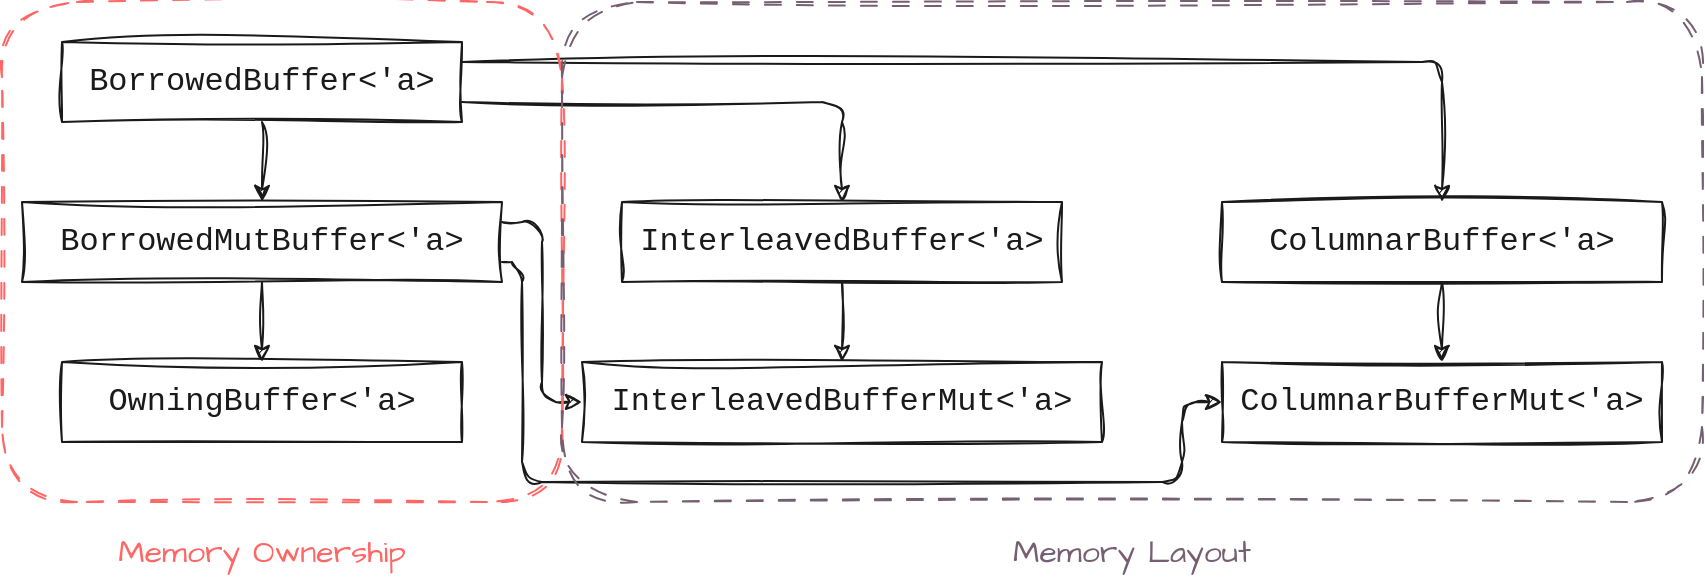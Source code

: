 <mxfile>
    <diagram id="Y4rLR1nka7xrlAAmluWM" name="Page-1">
        <mxGraphModel dx="525" dy="364" grid="1" gridSize="10" guides="1" tooltips="1" connect="1" arrows="1" fold="1" page="1" pageScale="1" pageWidth="1500" pageHeight="1000" background="#ffffff" math="0" shadow="0">
            <root>
                <mxCell id="0"/>
                <mxCell id="1" parent="0"/>
                <mxCell id="10" style="edgeStyle=none;sketch=1;hachureGap=4;jiggle=2;curveFitting=1;html=1;exitX=0.5;exitY=1;exitDx=0;exitDy=0;entryX=0.5;entryY=0;entryDx=0;entryDy=0;strokeColor=#1A1A1A;fontFamily=Courier New;fontSize=16;fontColor=#1A1A1A;" edge="1" parent="1" source="2" target="3">
                    <mxGeometry relative="1" as="geometry"/>
                </mxCell>
                <mxCell id="12" style="edgeStyle=none;sketch=1;hachureGap=4;jiggle=2;curveFitting=1;html=1;exitX=1;exitY=0.75;exitDx=0;exitDy=0;entryX=0.5;entryY=0;entryDx=0;entryDy=0;strokeColor=#1A1A1A;fontFamily=Courier New;fontSize=16;fontColor=#1A1A1A;" edge="1" parent="1" source="2" target="5">
                    <mxGeometry relative="1" as="geometry">
                        <Array as="points">
                            <mxPoint x="590" y="150"/>
                        </Array>
                    </mxGeometry>
                </mxCell>
                <mxCell id="13" style="edgeStyle=none;sketch=1;hachureGap=4;jiggle=2;curveFitting=1;html=1;exitX=1;exitY=0.25;exitDx=0;exitDy=0;entryX=0.5;entryY=0;entryDx=0;entryDy=0;strokeColor=#1A1A1A;fontFamily=Courier New;fontSize=16;fontColor=#1A1A1A;" edge="1" parent="1" source="2" target="7">
                    <mxGeometry relative="1" as="geometry">
                        <Array as="points">
                            <mxPoint x="890" y="130"/>
                        </Array>
                    </mxGeometry>
                </mxCell>
                <mxCell id="2" value="BorrowedBuffer&amp;lt;'a&amp;gt;" style="rounded=0;whiteSpace=wrap;html=1;sketch=1;hachureGap=4;jiggle=2;curveFitting=1;fontFamily=Courier New;fontSize=16;fillColor=none;strokeColor=#1A1A1A;fontColor=#1A1A1A;" vertex="1" parent="1">
                    <mxGeometry x="200" y="120" width="200" height="40" as="geometry"/>
                </mxCell>
                <mxCell id="11" style="edgeStyle=none;sketch=1;hachureGap=4;jiggle=2;curveFitting=1;html=1;exitX=0.5;exitY=1;exitDx=0;exitDy=0;entryX=0.5;entryY=0;entryDx=0;entryDy=0;strokeColor=#1A1A1A;fontFamily=Courier New;fontSize=16;fontColor=#1A1A1A;" edge="1" parent="1" source="3" target="4">
                    <mxGeometry relative="1" as="geometry"/>
                </mxCell>
                <mxCell id="16" style="edgeStyle=none;sketch=1;hachureGap=4;jiggle=2;curveFitting=1;html=1;exitX=1;exitY=0.25;exitDx=0;exitDy=0;entryX=0;entryY=0.5;entryDx=0;entryDy=0;strokeColor=#1A1A1A;fontFamily=Courier New;fontSize=16;fontColor=#1A1A1A;" edge="1" parent="1" source="3" target="6">
                    <mxGeometry relative="1" as="geometry">
                        <Array as="points">
                            <mxPoint x="440" y="210"/>
                            <mxPoint x="440" y="300"/>
                        </Array>
                    </mxGeometry>
                </mxCell>
                <mxCell id="17" style="edgeStyle=none;sketch=1;hachureGap=4;jiggle=2;curveFitting=1;html=1;exitX=1;exitY=0.75;exitDx=0;exitDy=0;entryX=0;entryY=0.5;entryDx=0;entryDy=0;strokeColor=#1A1A1A;fontFamily=Courier New;fontSize=16;fontColor=#1A1A1A;" edge="1" parent="1" source="3" target="8">
                    <mxGeometry relative="1" as="geometry">
                        <Array as="points">
                            <mxPoint x="430" y="230"/>
                            <mxPoint x="430" y="340"/>
                            <mxPoint x="760" y="340"/>
                            <mxPoint x="760" y="300"/>
                        </Array>
                    </mxGeometry>
                </mxCell>
                <mxCell id="3" value="BorrowedMutBuffer&amp;lt;'a&amp;gt;" style="rounded=0;whiteSpace=wrap;html=1;sketch=1;hachureGap=4;jiggle=2;curveFitting=1;fontFamily=Courier New;fontSize=16;fillColor=none;strokeColor=#1A1A1A;fontColor=#1A1A1A;" vertex="1" parent="1">
                    <mxGeometry x="180" y="200" width="240" height="40" as="geometry"/>
                </mxCell>
                <mxCell id="4" value="OwningBuffer&amp;lt;'a&amp;gt;" style="rounded=0;whiteSpace=wrap;html=1;sketch=1;hachureGap=4;jiggle=2;curveFitting=1;fontFamily=Courier New;fontSize=16;fillColor=none;strokeColor=#1A1A1A;fontColor=#1A1A1A;" vertex="1" parent="1">
                    <mxGeometry x="200" y="280" width="200" height="40" as="geometry"/>
                </mxCell>
                <mxCell id="14" style="edgeStyle=none;sketch=1;hachureGap=4;jiggle=2;curveFitting=1;html=1;exitX=0.5;exitY=1;exitDx=0;exitDy=0;entryX=0.5;entryY=0;entryDx=0;entryDy=0;strokeColor=#1A1A1A;fontFamily=Courier New;fontSize=16;fontColor=#1A1A1A;" edge="1" parent="1" source="5" target="6">
                    <mxGeometry relative="1" as="geometry"/>
                </mxCell>
                <mxCell id="5" value="InterleavedBuffer&amp;lt;'a&amp;gt;" style="rounded=0;whiteSpace=wrap;html=1;sketch=1;hachureGap=4;jiggle=2;curveFitting=1;fontFamily=Courier New;fontSize=16;fillColor=none;strokeColor=#1A1A1A;fontColor=#1A1A1A;" vertex="1" parent="1">
                    <mxGeometry x="480" y="200" width="220" height="40" as="geometry"/>
                </mxCell>
                <mxCell id="6" value="InterleavedBufferMut&amp;lt;'a&amp;gt;" style="rounded=0;whiteSpace=wrap;html=1;sketch=1;hachureGap=4;jiggle=2;curveFitting=1;fontFamily=Courier New;fontSize=16;fillColor=none;strokeColor=#1A1A1A;fontColor=#1A1A1A;" vertex="1" parent="1">
                    <mxGeometry x="460" y="280" width="260" height="40" as="geometry"/>
                </mxCell>
                <mxCell id="15" style="edgeStyle=none;sketch=1;hachureGap=4;jiggle=2;curveFitting=1;html=1;exitX=0.5;exitY=1;exitDx=0;exitDy=0;entryX=0.5;entryY=0;entryDx=0;entryDy=0;strokeColor=#1A1A1A;fontFamily=Courier New;fontSize=16;fontColor=#1A1A1A;" edge="1" parent="1" source="7" target="8">
                    <mxGeometry relative="1" as="geometry"/>
                </mxCell>
                <mxCell id="7" value="ColumnarBuffer&amp;lt;'a&amp;gt;" style="rounded=0;whiteSpace=wrap;html=1;sketch=1;hachureGap=4;jiggle=2;curveFitting=1;fontFamily=Courier New;fontSize=16;fillColor=none;strokeColor=#1A1A1A;fontColor=#1A1A1A;" vertex="1" parent="1">
                    <mxGeometry x="780" y="200" width="220" height="40" as="geometry"/>
                </mxCell>
                <mxCell id="8" value="ColumnarBufferMut&amp;lt;'a&amp;gt;" style="rounded=0;whiteSpace=wrap;html=1;sketch=1;hachureGap=4;jiggle=2;curveFitting=1;fontFamily=Courier New;fontSize=16;fillColor=none;strokeColor=#1A1A1A;fontColor=#1A1A1A;" vertex="1" parent="1">
                    <mxGeometry x="780" y="280" width="220" height="40" as="geometry"/>
                </mxCell>
                <mxCell id="18" value="" style="rounded=1;whiteSpace=wrap;html=1;sketch=1;hachureGap=4;jiggle=2;curveFitting=1;strokeColor=#FF6666;fontFamily=Courier New;fontSize=16;fontColor=#1A1A1A;fillColor=none;dashed=1;dashPattern=8 8;glass=0;shadow=0;" vertex="1" parent="1">
                    <mxGeometry x="170" y="100" width="280" height="250" as="geometry"/>
                </mxCell>
                <mxCell id="19" value="" style="rounded=1;whiteSpace=wrap;html=1;sketch=1;hachureGap=4;jiggle=2;curveFitting=1;strokeColor=#775F73;fontFamily=Courier New;fontSize=16;fontColor=#1A1A1A;fillColor=none;dashed=1;dashPattern=8 8;" vertex="1" parent="1">
                    <mxGeometry x="450" y="100" width="570" height="250" as="geometry"/>
                </mxCell>
                <mxCell id="20" value="Memory Ownership" style="text;html=1;strokeColor=none;fillColor=none;align=center;verticalAlign=middle;whiteSpace=wrap;rounded=0;dashed=1;dashPattern=8 8;sketch=1;hachureGap=4;jiggle=2;curveFitting=1;fontFamily=Architects Daughter;fontSize=16;fontColor=#FF6666;fontSource=https%3A%2F%2Ffonts.googleapis.com%2Fcss%3Ffamily%3DArchitects%2BDaughter;" vertex="1" parent="1">
                    <mxGeometry x="215" y="360" width="170" height="30" as="geometry"/>
                </mxCell>
                <mxCell id="21" value="Memory Layout" style="text;html=1;strokeColor=none;fillColor=none;align=center;verticalAlign=middle;whiteSpace=wrap;rounded=0;dashed=1;dashPattern=8 8;sketch=1;hachureGap=4;jiggle=2;curveFitting=1;fontFamily=Architects Daughter;fontSize=16;fontColor=#775F73;fontSource=https%3A%2F%2Ffonts.googleapis.com%2Fcss%3Ffamily%3DArchitects%2BDaughter;" vertex="1" parent="1">
                    <mxGeometry x="650" y="360" width="170" height="30" as="geometry"/>
                </mxCell>
            </root>
        </mxGraphModel>
    </diagram>
</mxfile>